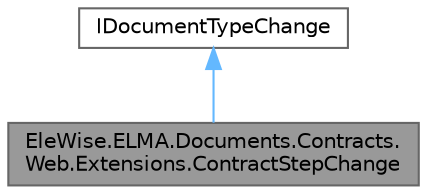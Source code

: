 digraph "EleWise.ELMA.Documents.Contracts.Web.Extensions.ContractStepChange"
{
 // LATEX_PDF_SIZE
  bgcolor="transparent";
  edge [fontname=Helvetica,fontsize=10,labelfontname=Helvetica,labelfontsize=10];
  node [fontname=Helvetica,fontsize=10,shape=box,height=0.2,width=0.4];
  Node1 [id="Node000001",label="EleWise.ELMA.Documents.Contracts.\lWeb.Extensions.ContractStepChange",height=0.2,width=0.4,color="gray40", fillcolor="grey60", style="filled", fontcolor="black",tooltip="Действия с закладкой этапов при смене типа документа при создании фильтра документа"];
  Node2 -> Node1 [id="edge1_Node000001_Node000002",dir="back",color="steelblue1",style="solid",tooltip=" "];
  Node2 [id="Node000002",label="IDocumentTypeChange",height=0.2,width=0.4,color="gray40", fillcolor="white", style="filled",URL="$interface_ele_wise_1_1_e_l_m_a_1_1_documents_1_1_web_1_1_extensions_1_1_i_document_type_change.html",tooltip="Скрипты, выполняемые при выборе типа документа в создании фильтра документа"];
}
